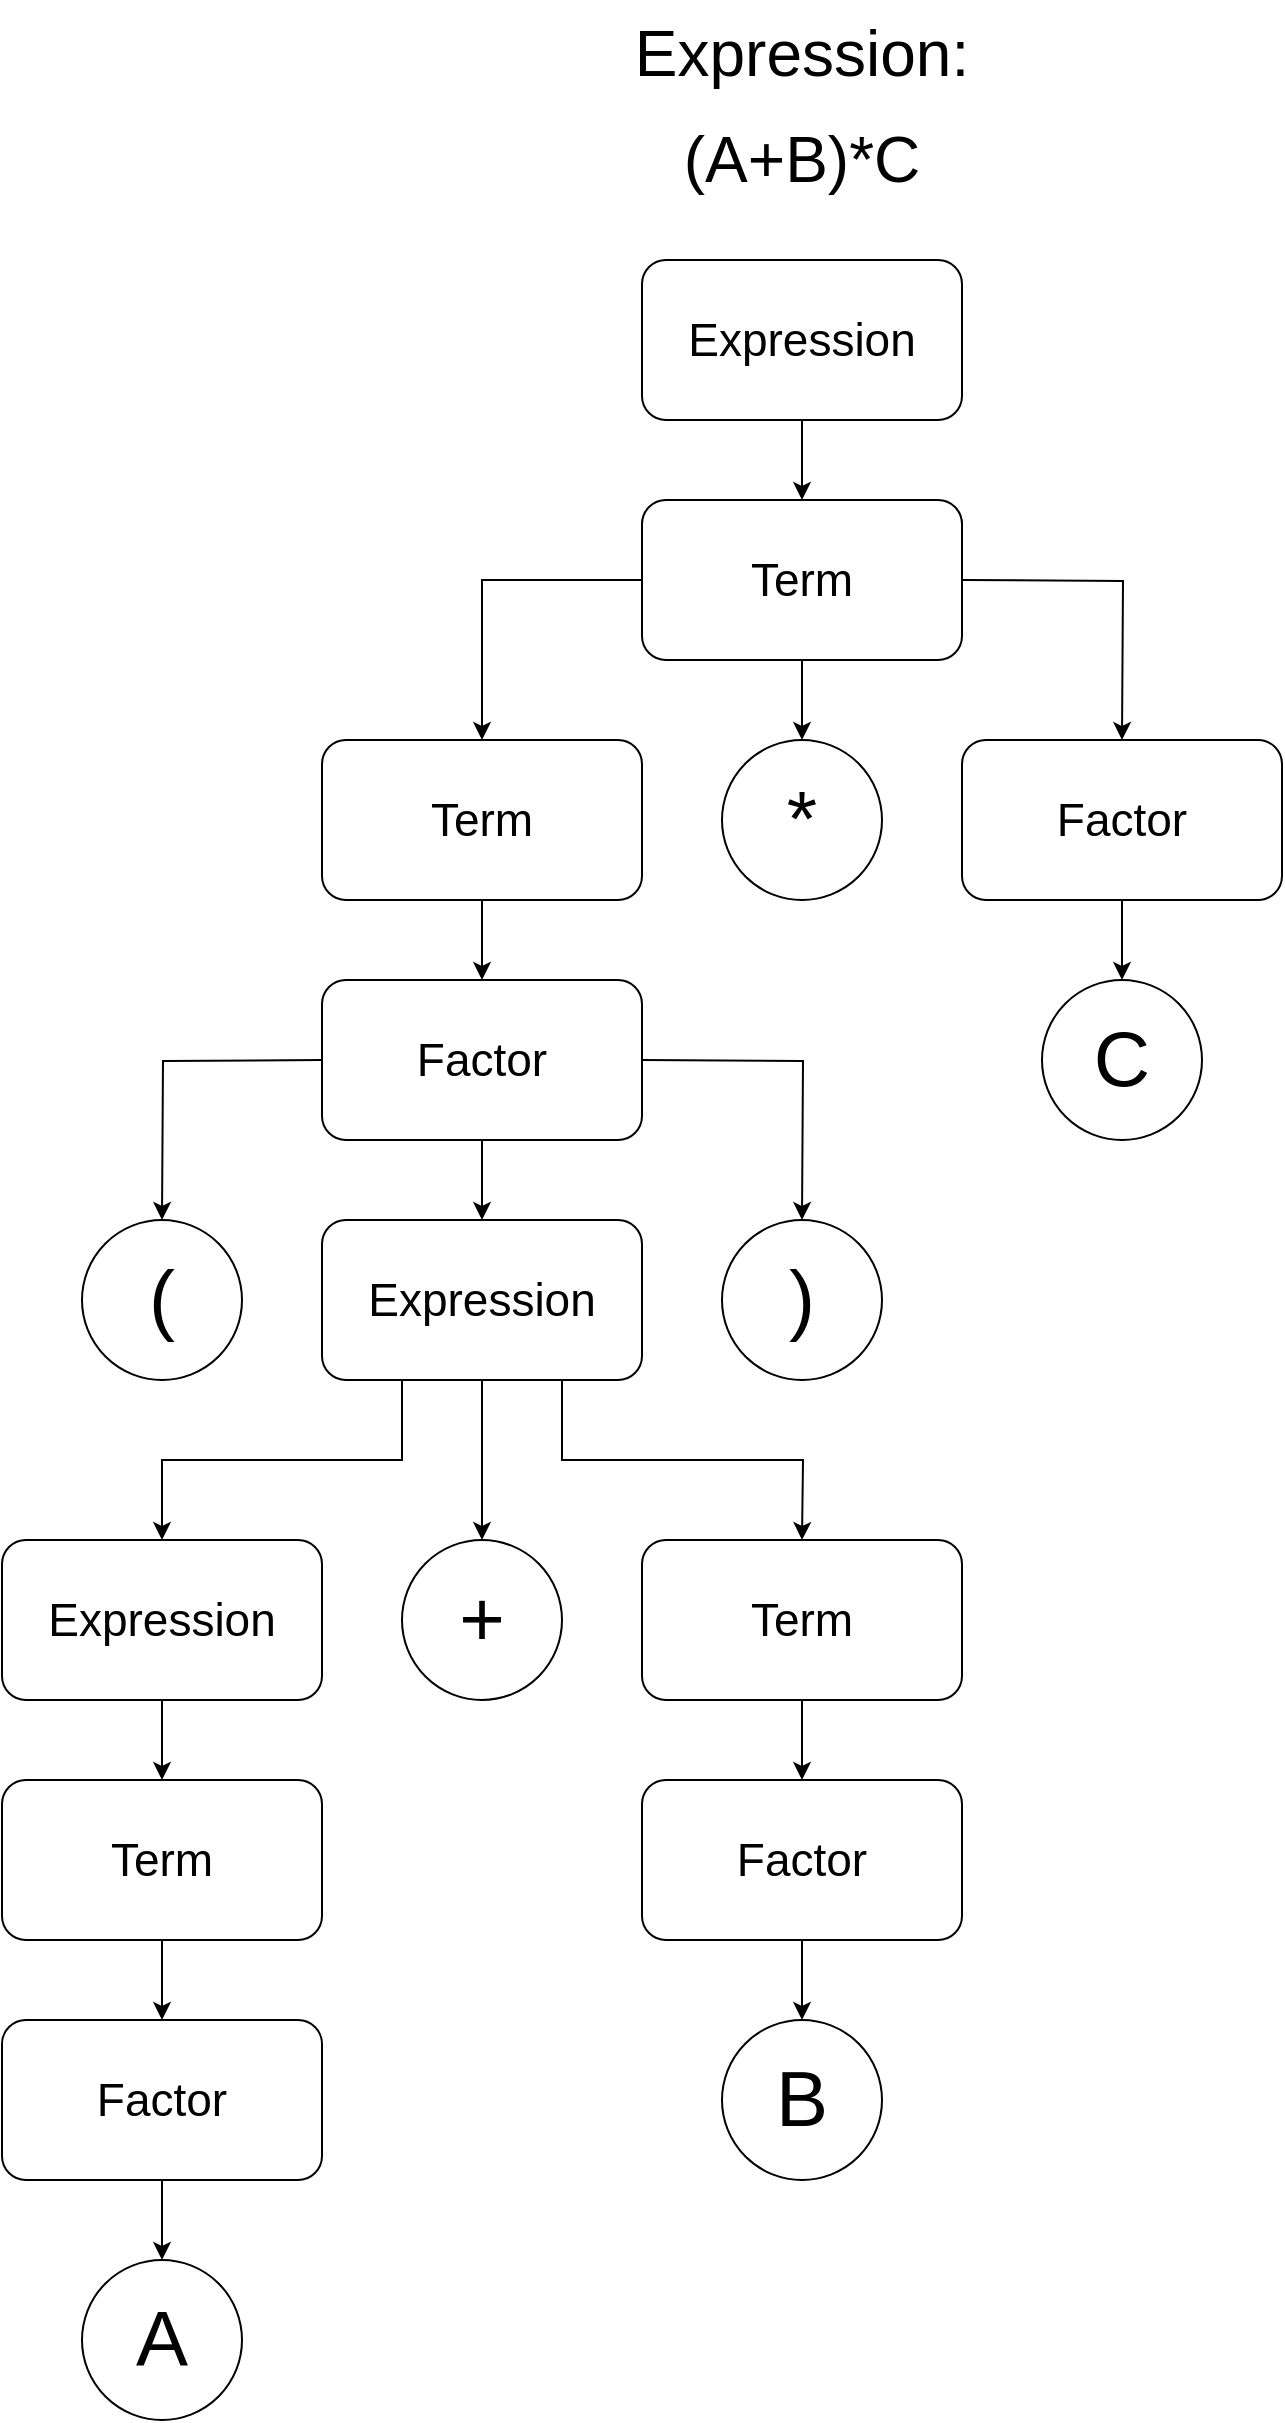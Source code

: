 <mxfile version="23.0.2" type="device">
  <diagram name="Page-1" id="pmxqWEK5HScmuoflYSER">
    <mxGraphModel dx="1505" dy="3109" grid="1" gridSize="10" guides="1" tooltips="1" connect="1" arrows="1" fold="1" page="1" pageScale="2" pageWidth="850" pageHeight="1100" math="0" shadow="0">
      <root>
        <mxCell id="0" />
        <mxCell id="1" parent="0" />
        <mxCell id="ISDHjY7t84PyQnfww6T6-1" value="&lt;font style=&quot;font-size: 32px;&quot;&gt;(A+B)*C&lt;/font&gt;" style="text;html=1;strokeColor=none;fillColor=none;align=center;verticalAlign=middle;whiteSpace=wrap;rounded=0;" vertex="1" parent="1">
          <mxGeometry x="840" y="40" width="160" height="60" as="geometry" />
        </mxCell>
        <mxCell id="ISDHjY7t84PyQnfww6T6-2" value="&lt;font style=&quot;font-size: 32px;&quot;&gt;Expression:&lt;/font&gt;" style="text;html=1;strokeColor=none;fillColor=none;align=center;verticalAlign=middle;whiteSpace=wrap;rounded=0;" vertex="1" parent="1">
          <mxGeometry x="840" y="-10" width="160" height="53" as="geometry" />
        </mxCell>
        <mxCell id="ISDHjY7t84PyQnfww6T6-12" style="edgeStyle=orthogonalEdgeStyle;rounded=0;orthogonalLoop=1;jettySize=auto;html=1;entryX=0.5;entryY=0;entryDx=0;entryDy=0;" edge="1" parent="1" source="ISDHjY7t84PyQnfww6T6-9" target="ISDHjY7t84PyQnfww6T6-11">
          <mxGeometry relative="1" as="geometry" />
        </mxCell>
        <mxCell id="ISDHjY7t84PyQnfww6T6-9" value="&lt;font style=&quot;font-size: 23px;&quot;&gt;Expression&lt;/font&gt;" style="rounded=1;whiteSpace=wrap;html=1;shadow=0;glass=0;" vertex="1" parent="1">
          <mxGeometry x="840" y="120" width="160" height="80" as="geometry" />
        </mxCell>
        <mxCell id="ISDHjY7t84PyQnfww6T6-20" style="edgeStyle=orthogonalEdgeStyle;rounded=0;orthogonalLoop=1;jettySize=auto;html=1;exitX=0;exitY=0.5;exitDx=0;exitDy=0;entryX=0.5;entryY=0;entryDx=0;entryDy=0;" edge="1" parent="1" source="ISDHjY7t84PyQnfww6T6-11" target="ISDHjY7t84PyQnfww6T6-13">
          <mxGeometry relative="1" as="geometry" />
        </mxCell>
        <mxCell id="ISDHjY7t84PyQnfww6T6-24" style="edgeStyle=orthogonalEdgeStyle;rounded=0;orthogonalLoop=1;jettySize=auto;html=1;entryX=0.5;entryY=0;entryDx=0;entryDy=0;" edge="1" parent="1" source="ISDHjY7t84PyQnfww6T6-11">
          <mxGeometry relative="1" as="geometry">
            <mxPoint x="920" y="360" as="targetPoint" />
          </mxGeometry>
        </mxCell>
        <mxCell id="ISDHjY7t84PyQnfww6T6-11" value="&lt;font style=&quot;font-size: 23px;&quot;&gt;Term&lt;/font&gt;" style="rounded=1;whiteSpace=wrap;html=1;shadow=0;glass=0;" vertex="1" parent="1">
          <mxGeometry x="840" y="240" width="160" height="80" as="geometry" />
        </mxCell>
        <mxCell id="ISDHjY7t84PyQnfww6T6-34" style="edgeStyle=orthogonalEdgeStyle;rounded=0;orthogonalLoop=1;jettySize=auto;html=1;entryX=0.5;entryY=0;entryDx=0;entryDy=0;" edge="1" parent="1" source="ISDHjY7t84PyQnfww6T6-13" target="ISDHjY7t84PyQnfww6T6-31">
          <mxGeometry relative="1" as="geometry" />
        </mxCell>
        <mxCell id="ISDHjY7t84PyQnfww6T6-13" value="&lt;font style=&quot;font-size: 23px;&quot;&gt;Term&lt;/font&gt;" style="rounded=1;whiteSpace=wrap;html=1;shadow=0;glass=0;" vertex="1" parent="1">
          <mxGeometry x="680" y="360" width="160" height="80" as="geometry" />
        </mxCell>
        <mxCell id="ISDHjY7t84PyQnfww6T6-27" style="edgeStyle=orthogonalEdgeStyle;rounded=0;orthogonalLoop=1;jettySize=auto;html=1;entryX=0.5;entryY=0;entryDx=0;entryDy=0;" edge="1" parent="1" source="ISDHjY7t84PyQnfww6T6-14">
          <mxGeometry relative="1" as="geometry">
            <mxPoint x="1080.0" y="480" as="targetPoint" />
          </mxGeometry>
        </mxCell>
        <mxCell id="ISDHjY7t84PyQnfww6T6-14" value="&lt;font style=&quot;&quot;&gt;&lt;font style=&quot;font-size: 23px;&quot;&gt;Factor&lt;/font&gt;&lt;br&gt;&lt;/font&gt;" style="rounded=1;whiteSpace=wrap;html=1;shadow=0;glass=0;" vertex="1" parent="1">
          <mxGeometry x="1000" y="360" width="160" height="80" as="geometry" />
        </mxCell>
        <mxCell id="ISDHjY7t84PyQnfww6T6-23" style="edgeStyle=orthogonalEdgeStyle;rounded=0;orthogonalLoop=1;jettySize=auto;html=1;exitX=0;exitY=0.5;exitDx=0;exitDy=0;entryX=0.5;entryY=0;entryDx=0;entryDy=0;" edge="1" parent="1">
          <mxGeometry relative="1" as="geometry">
            <mxPoint x="1000" y="280.003" as="sourcePoint" />
            <mxPoint x="1080" y="360.003" as="targetPoint" />
          </mxGeometry>
        </mxCell>
        <mxCell id="ISDHjY7t84PyQnfww6T6-30" value="&lt;font style=&quot;font-size: 39px;&quot;&gt;*&lt;/font&gt;" style="ellipse;whiteSpace=wrap;html=1;aspect=fixed;" vertex="1" parent="1">
          <mxGeometry x="880" y="360" width="80" height="80" as="geometry" />
        </mxCell>
        <mxCell id="ISDHjY7t84PyQnfww6T6-35" style="edgeStyle=orthogonalEdgeStyle;rounded=0;orthogonalLoop=1;jettySize=auto;html=1;entryX=0.5;entryY=0;entryDx=0;entryDy=0;" edge="1" parent="1" source="ISDHjY7t84PyQnfww6T6-31" target="ISDHjY7t84PyQnfww6T6-33">
          <mxGeometry relative="1" as="geometry" />
        </mxCell>
        <mxCell id="ISDHjY7t84PyQnfww6T6-31" value="&lt;font style=&quot;font-size: 23px;&quot;&gt;Factor&lt;/font&gt;" style="rounded=1;whiteSpace=wrap;html=1;shadow=0;glass=0;" vertex="1" parent="1">
          <mxGeometry x="680" y="480" width="160" height="80" as="geometry" />
        </mxCell>
        <mxCell id="ISDHjY7t84PyQnfww6T6-51" style="edgeStyle=orthogonalEdgeStyle;rounded=0;orthogonalLoop=1;jettySize=auto;html=1;" edge="1" parent="1" source="ISDHjY7t84PyQnfww6T6-33">
          <mxGeometry relative="1" as="geometry">
            <mxPoint x="760" y="760" as="targetPoint" />
          </mxGeometry>
        </mxCell>
        <mxCell id="ISDHjY7t84PyQnfww6T6-55" style="edgeStyle=orthogonalEdgeStyle;rounded=0;orthogonalLoop=1;jettySize=auto;html=1;exitX=0.25;exitY=1;exitDx=0;exitDy=0;entryX=0.5;entryY=0;entryDx=0;entryDy=0;" edge="1" parent="1" source="ISDHjY7t84PyQnfww6T6-33" target="ISDHjY7t84PyQnfww6T6-47">
          <mxGeometry relative="1" as="geometry" />
        </mxCell>
        <mxCell id="ISDHjY7t84PyQnfww6T6-56" style="edgeStyle=orthogonalEdgeStyle;rounded=0;orthogonalLoop=1;jettySize=auto;html=1;exitX=0.75;exitY=1;exitDx=0;exitDy=0;entryX=0.5;entryY=0;entryDx=0;entryDy=0;" edge="1" parent="1" source="ISDHjY7t84PyQnfww6T6-33">
          <mxGeometry relative="1" as="geometry">
            <mxPoint x="920" y="760" as="targetPoint" />
          </mxGeometry>
        </mxCell>
        <mxCell id="ISDHjY7t84PyQnfww6T6-33" value="&lt;font style=&quot;font-size: 23px;&quot;&gt;Expression&lt;/font&gt;" style="rounded=1;whiteSpace=wrap;html=1;shadow=0;glass=0;" vertex="1" parent="1">
          <mxGeometry x="680" y="600" width="160" height="80" as="geometry" />
        </mxCell>
        <mxCell id="ISDHjY7t84PyQnfww6T6-36" value="&lt;font style=&quot;font-size: 39px;&quot;&gt;(&lt;/font&gt;" style="ellipse;whiteSpace=wrap;html=1;aspect=fixed;" vertex="1" parent="1">
          <mxGeometry x="560" y="600" width="80" height="80" as="geometry" />
        </mxCell>
        <mxCell id="ISDHjY7t84PyQnfww6T6-37" value="&lt;font style=&quot;font-size: 39px;&quot;&gt;)&lt;/font&gt;" style="ellipse;whiteSpace=wrap;html=1;aspect=fixed;" vertex="1" parent="1">
          <mxGeometry x="880" y="600" width="80" height="80" as="geometry" />
        </mxCell>
        <mxCell id="ISDHjY7t84PyQnfww6T6-38" style="edgeStyle=orthogonalEdgeStyle;rounded=0;orthogonalLoop=1;jettySize=auto;html=1;exitX=0;exitY=0.5;exitDx=0;exitDy=0;entryX=0.5;entryY=0;entryDx=0;entryDy=0;" edge="1" parent="1">
          <mxGeometry relative="1" as="geometry">
            <mxPoint x="680" y="520" as="sourcePoint" />
            <mxPoint x="600" y="600" as="targetPoint" />
          </mxGeometry>
        </mxCell>
        <mxCell id="ISDHjY7t84PyQnfww6T6-39" style="edgeStyle=orthogonalEdgeStyle;rounded=0;orthogonalLoop=1;jettySize=auto;html=1;exitX=0;exitY=0.5;exitDx=0;exitDy=0;entryX=0.5;entryY=0;entryDx=0;entryDy=0;" edge="1" parent="1">
          <mxGeometry relative="1" as="geometry">
            <mxPoint x="840" y="520.003" as="sourcePoint" />
            <mxPoint x="920" y="600.003" as="targetPoint" />
          </mxGeometry>
        </mxCell>
        <mxCell id="ISDHjY7t84PyQnfww6T6-58" style="edgeStyle=orthogonalEdgeStyle;rounded=0;orthogonalLoop=1;jettySize=auto;html=1;entryX=0.5;entryY=0;entryDx=0;entryDy=0;" edge="1" parent="1" source="ISDHjY7t84PyQnfww6T6-47" target="ISDHjY7t84PyQnfww6T6-57">
          <mxGeometry relative="1" as="geometry" />
        </mxCell>
        <mxCell id="ISDHjY7t84PyQnfww6T6-47" value="&lt;font style=&quot;font-size: 23px;&quot;&gt;Expression&lt;/font&gt;" style="rounded=1;whiteSpace=wrap;html=1;shadow=0;glass=0;" vertex="1" parent="1">
          <mxGeometry x="520" y="760" width="160" height="80" as="geometry" />
        </mxCell>
        <mxCell id="ISDHjY7t84PyQnfww6T6-50" value="&lt;font style=&quot;font-size: 39px;&quot;&gt;+&lt;/font&gt;" style="ellipse;whiteSpace=wrap;html=1;aspect=fixed;" vertex="1" parent="1">
          <mxGeometry x="720" y="760" width="80" height="80" as="geometry" />
        </mxCell>
        <mxCell id="ISDHjY7t84PyQnfww6T6-61" style="edgeStyle=orthogonalEdgeStyle;rounded=0;orthogonalLoop=1;jettySize=auto;html=1;entryX=0.5;entryY=0;entryDx=0;entryDy=0;" edge="1" parent="1" source="ISDHjY7t84PyQnfww6T6-57">
          <mxGeometry relative="1" as="geometry">
            <mxPoint x="600" y="1000" as="targetPoint" />
          </mxGeometry>
        </mxCell>
        <mxCell id="ISDHjY7t84PyQnfww6T6-57" value="&lt;font style=&quot;font-size: 23px;&quot;&gt;Term&lt;/font&gt;" style="rounded=1;whiteSpace=wrap;html=1;shadow=0;glass=0;" vertex="1" parent="1">
          <mxGeometry x="520" y="880" width="160" height="80" as="geometry" />
        </mxCell>
        <mxCell id="ISDHjY7t84PyQnfww6T6-64" style="edgeStyle=orthogonalEdgeStyle;rounded=0;orthogonalLoop=1;jettySize=auto;html=1;entryX=0.5;entryY=0;entryDx=0;entryDy=0;" edge="1" parent="1" source="ISDHjY7t84PyQnfww6T6-62" target="ISDHjY7t84PyQnfww6T6-63">
          <mxGeometry relative="1" as="geometry" />
        </mxCell>
        <mxCell id="ISDHjY7t84PyQnfww6T6-62" value="&lt;font style=&quot;font-size: 23px;&quot;&gt;Factor&lt;/font&gt;" style="rounded=1;whiteSpace=wrap;html=1;shadow=0;glass=0;" vertex="1" parent="1">
          <mxGeometry x="520" y="1000" width="160" height="80" as="geometry" />
        </mxCell>
        <mxCell id="ISDHjY7t84PyQnfww6T6-63" value="&lt;font style=&quot;font-size: 39px;&quot;&gt;A&lt;/font&gt;" style="ellipse;whiteSpace=wrap;html=1;aspect=fixed;" vertex="1" parent="1">
          <mxGeometry x="560" y="1120" width="80" height="80" as="geometry" />
        </mxCell>
        <mxCell id="ISDHjY7t84PyQnfww6T6-65" value="&lt;font style=&quot;font-size: 39px;&quot;&gt;C&lt;/font&gt;" style="ellipse;whiteSpace=wrap;html=1;aspect=fixed;" vertex="1" parent="1">
          <mxGeometry x="1040" y="480" width="80" height="80" as="geometry" />
        </mxCell>
        <mxCell id="ISDHjY7t84PyQnfww6T6-66" style="edgeStyle=orthogonalEdgeStyle;rounded=0;orthogonalLoop=1;jettySize=auto;html=1;entryX=0.5;entryY=0;entryDx=0;entryDy=0;" edge="1" source="ISDHjY7t84PyQnfww6T6-67" parent="1">
          <mxGeometry relative="1" as="geometry">
            <mxPoint x="920" y="880" as="targetPoint" />
          </mxGeometry>
        </mxCell>
        <mxCell id="ISDHjY7t84PyQnfww6T6-67" value="&lt;font style=&quot;font-size: 23px;&quot;&gt;Term&lt;/font&gt;" style="rounded=1;whiteSpace=wrap;html=1;shadow=0;glass=0;" vertex="1" parent="1">
          <mxGeometry x="840" y="760" width="160" height="80" as="geometry" />
        </mxCell>
        <mxCell id="ISDHjY7t84PyQnfww6T6-68" style="edgeStyle=orthogonalEdgeStyle;rounded=0;orthogonalLoop=1;jettySize=auto;html=1;entryX=0.5;entryY=0;entryDx=0;entryDy=0;" edge="1" source="ISDHjY7t84PyQnfww6T6-69" target="ISDHjY7t84PyQnfww6T6-70" parent="1">
          <mxGeometry relative="1" as="geometry" />
        </mxCell>
        <mxCell id="ISDHjY7t84PyQnfww6T6-69" value="&lt;font style=&quot;font-size: 23px;&quot;&gt;Factor&lt;/font&gt;" style="rounded=1;whiteSpace=wrap;html=1;shadow=0;glass=0;" vertex="1" parent="1">
          <mxGeometry x="840" y="880" width="160" height="80" as="geometry" />
        </mxCell>
        <mxCell id="ISDHjY7t84PyQnfww6T6-70" value="&lt;font style=&quot;font-size: 39px;&quot;&gt;B&lt;/font&gt;" style="ellipse;whiteSpace=wrap;html=1;aspect=fixed;" vertex="1" parent="1">
          <mxGeometry x="880" y="1000" width="80" height="80" as="geometry" />
        </mxCell>
      </root>
    </mxGraphModel>
  </diagram>
</mxfile>
